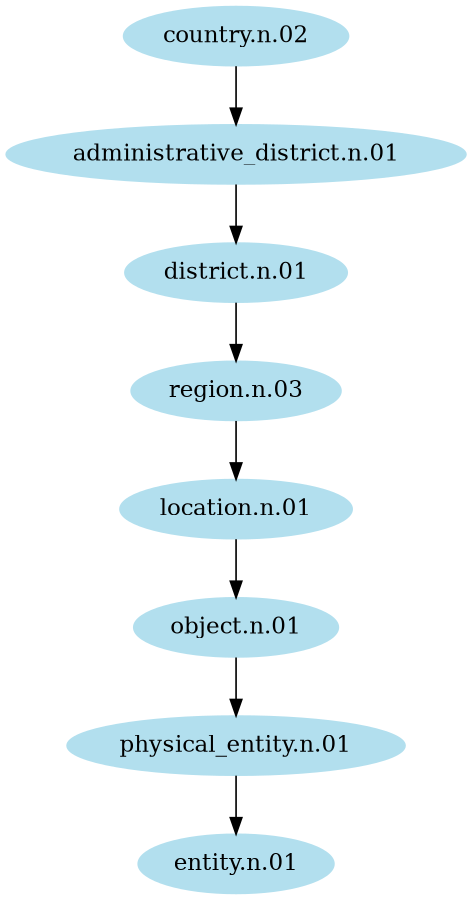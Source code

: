 digraph unix {
	node [color=lightblue2 style=filled]
	size="6,6"
	"country.n.02" -> "administrative_district.n.01"
	"administrative_district.n.01" -> "district.n.01"
	"district.n.01" -> "region.n.03"
	"region.n.03" -> "location.n.01"
	"location.n.01" -> "object.n.01"
	"object.n.01" -> "physical_entity.n.01"
	"physical_entity.n.01" -> "entity.n.01"
}
